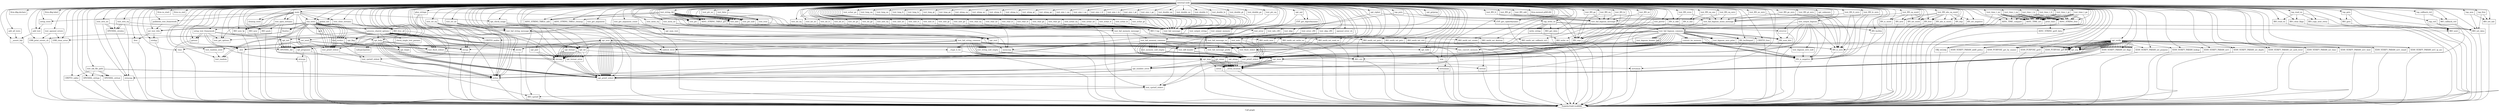 digraph "Call graph" {
	label="Call graph";

	Node0x55d412e4f650 [shape=record,label="{external node}"];
	Node0x55d412e4f650 -> Node0x55d412e4f6f0;
	Node0x55d412e4f650 -> Node0x55d412e4f830;
	Node0x55d412e4f650 -> Node0x55d412e4fb80;
	Node0x55d412e4f650 -> Node0x55d412e4f720;
	Node0x55d412e4f650 -> Node0x55d412e4f9c0;
	Node0x55d412e4f650 -> Node0x55d412e4fb10;
	Node0x55d412e4f650 -> Node0x55d412df0fb0;
	Node0x55d412e4f650 -> Node0x55d412e4f790;
	Node0x55d412e4f650 -> Node0x55d412df1020;
	Node0x55d412e4f650 -> Node0x55d412df10f0;
	Node0x55d412e4f650 -> Node0x55d412df1150;
	Node0x55d412e4f650 -> Node0x55d412dc9980;
	Node0x55d412e4f650 -> Node0x55d412dc99f0;
	Node0x55d412e4f650 -> Node0x55d412dc9a20;
	Node0x55d412e4f650 -> Node0x55d412dc9c80;
	Node0x55d412e4f650 -> Node0x55d412dc9e70;
	Node0x55d412e4f650 -> Node0x55d412dc9ee0;
	Node0x55d412e4f650 -> Node0x55d412dca390;
	Node0x55d412e4f650 -> Node0x55d412dca430;
	Node0x55d412e4f650 -> Node0x55d412dca4d0;
	Node0x55d412e4f650 -> Node0x55d413061cf0;
	Node0x55d412e4f650 -> Node0x55d413061d90;
	Node0x55d412e4f650 -> Node0x55d413061e30;
	Node0x55d412e4f650 -> Node0x55d413061ea0;
	Node0x55d412e4f650 -> Node0x55d413061f10;
	Node0x55d412e4f650 -> Node0x55d413062020;
	Node0x55d412e4f650 -> Node0x55d413062090;
	Node0x55d412e4f650 -> Node0x55d413062130;
	Node0x55d412e4f650 -> Node0x55d4130620c0;
	Node0x55d412e4f650 -> Node0x55d413062270;
	Node0x55d412e4f650 -> Node0x55d4130622a0;
	Node0x55d412e4f650 -> Node0x55d413062350;
	Node0x55d412e4f650 -> Node0x55d4130624d0;
	Node0x55d412e4f650 -> Node0x55d4130625d0;
	Node0x55d412e4f650 -> Node0x55d41305f800;
	Node0x55d412e4f650 -> Node0x55d41305f910;
	Node0x55d412e4f650 -> Node0x55d41305fa20;
	Node0x55d412e4f650 -> Node0x55d41305f720;
	Node0x55d412e4f650 -> Node0x55d41305fa50;
	Node0x55d412e4f650 -> Node0x55d412dc9cb0;
	Node0x55d412e4f650 -> Node0x55d413061f40;
	Node0x55d412e4f650 -> Node0x55d412dca570;
	Node0x55d412e4f650 -> Node0x55d412dc9dd0;
	Node0x55d412e4f650 -> Node0x55d413062670;
	Node0x55d412e4f650 -> Node0x55d412dc9b40;
	Node0x55d412e4f650 -> Node0x55d41305fc30;
	Node0x55d412e4f650 -> Node0x55d41305fc60;
	Node0x55d412e4f650 -> Node0x55d412e4f8a0;
	Node0x55d412e4f650 -> Node0x55d41305fe70;
	Node0x55d412e4f650 -> Node0x55d41305fea0;
	Node0x55d412e4f650 -> Node0x55d41305ff10;
	Node0x55d412e4f650 -> Node0x55d41305ffc0;
	Node0x55d412e4f650 -> Node0x55d413060060;
	Node0x55d412e4f650 -> Node0x55d4130601e0;
	Node0x55d412e4f650 -> Node0x55d413060210;
	Node0x55d412e4f650 -> Node0x55d413060380;
	Node0x55d412e4f650 -> Node0x55d4130603b0;
	Node0x55d412e4f650 -> Node0x55d413060420;
	Node0x55d412e4f650 -> Node0x55d4130605f0;
	Node0x55d412e4f650 -> Node0x55d413060690;
	Node0x55d412e4f650 -> Node0x55d413060730;
	Node0x55d412e4f650 -> Node0x55d4130607d0;
	Node0x55d412e4f650 -> Node0x55d413060870;
	Node0x55d412e4f650 -> Node0x55d413060910;
	Node0x55d412e4f650 -> Node0x55d4130609b0;
	Node0x55d412e4f650 -> Node0x55d413060a50;
	Node0x55d412e4f650 -> Node0x55d413060af0;
	Node0x55d412e4f650 -> Node0x55d413060b90;
	Node0x55d412e4f650 -> Node0x55d413060c30;
	Node0x55d412e4f650 -> Node0x55d413060cd0;
	Node0x55d412e4f650 -> Node0x55d413060d70;
	Node0x55d412e4f650 -> Node0x55d413060e10;
	Node0x55d412e4f650 -> Node0x55d413060eb0;
	Node0x55d412e4f650 -> Node0x55d413060f50;
	Node0x55d412e4f650 -> Node0x55d413060ff0;
	Node0x55d412e4f650 -> Node0x55d413061090;
	Node0x55d412e4f650 -> Node0x55d41305ed50;
	Node0x55d412e4f650 -> Node0x55d41305edf0;
	Node0x55d412e4f650 -> Node0x55d41305ee90;
	Node0x55d412e4f650 -> Node0x55d41305ef30;
	Node0x55d412e4f650 -> Node0x55d41305efd0;
	Node0x55d412e4f650 -> Node0x55d41305f070;
	Node0x55d412e4f650 -> Node0x55d41305f110;
	Node0x55d412e4f650 -> Node0x55d41305f1b0;
	Node0x55d412e4f650 -> Node0x55d41305f250;
	Node0x55d412e4f650 -> Node0x55d41305f2f0;
	Node0x55d412e4f650 -> Node0x55d41305f390;
	Node0x55d412e4f650 -> Node0x55d41305f430;
	Node0x55d412e4f650 -> Node0x55d41305f4d0;
	Node0x55d412e4f650 -> Node0x55d412e2f1e0;
	Node0x55d412e4f650 -> Node0x55d412e2f280;
	Node0x55d412e4f650 -> Node0x55d412e2f320;
	Node0x55d412e4f650 -> Node0x55d412e2f3c0;
	Node0x55d412e4f650 -> Node0x55d412e2f460;
	Node0x55d412e4f650 -> Node0x55d412e2f500;
	Node0x55d412e4f650 -> Node0x55d412e2f5a0;
	Node0x55d412e4f650 -> Node0x55d412e2f640;
	Node0x55d412e4f650 -> Node0x55d412e2f6e0;
	Node0x55d412e4f650 -> Node0x55d412e2f780;
	Node0x55d412e4f650 -> Node0x55d412e2f820;
	Node0x55d412e4f650 -> Node0x55d412e2f8c0;
	Node0x55d412e4f650 -> Node0x55d412e2f960;
	Node0x55d412e4f650 -> Node0x55d412e2fa00;
	Node0x55d412e4f650 -> Node0x55d412e2faa0;
	Node0x55d412e4f650 -> Node0x55d412e2fb40;
	Node0x55d412e4f650 -> Node0x55d412e2fbe0;
	Node0x55d412e4f650 -> Node0x55d412e2fc80;
	Node0x55d412e4f650 -> Node0x55d412e4f910;
	Node0x55d412e4f650 -> Node0x55d412e4faa0;
	Node0x55d412e4f650 -> Node0x55d412e4fa30;
	Node0x55d412e4f650 -> Node0x55d412e2fdb0;
	Node0x55d412e4f650 -> Node0x55d412e2fe50;
	Node0x55d412e4f650 -> Node0x55d412e30010;
	Node0x55d412e4f650 -> Node0x55d412e30040;
	Node0x55d412e4f650 -> Node0x55d412e30180;
	Node0x55d412e4f650 -> Node0x55d412e30220;
	Node0x55d412e4f650 -> Node0x55d412e30350;
	Node0x55d412e4f650 -> Node0x55d412e30380;
	Node0x55d412e4f650 -> Node0x55d412e304c0;
	Node0x55d412e4f650 -> Node0x55d412e305d0;
	Node0x55d412e4f650 -> Node0x55d412e30600;
	Node0x55d412e4f650 -> Node0x55d412e30700;
	Node0x55d412e4f650 -> Node0x55d412e30860;
	Node0x55d412e4f650 -> Node0x55d412e308d0;
	Node0x55d412e4f650 -> Node0x55d412e30a30;
	Node0x55d412e4f650 -> Node0x55d412e30a60;
	Node0x55d412e4f650 -> Node0x55d412e30b20;
	Node0x55d412e4f650 -> Node0x55d412e30be0;
	Node0x55d412e4f650 -> Node0x55d412e30ce0;
	Node0x55d412e4f650 -> Node0x55d412e2e1a0;
	Node0x55d412e4f650 -> Node0x55d412e2e1d0;
	Node0x55d412e4f650 -> Node0x55d412e2e240;
	Node0x55d412e4f650 -> Node0x55d412e2e390;
	Node0x55d412e4f650 -> Node0x55d412e2e400;
	Node0x55d412e4f650 -> Node0x55d412e2e550;
	Node0x55d412e4f650 -> Node0x55d412e2e5c0;
	Node0x55d412e4f650 -> Node0x55d412e2e750;
	Node0x55d412e4f650 -> Node0x55d412e2e7f0;
	Node0x55d412e4f650 -> Node0x55d412e2e860;
	Node0x55d412e4f650 -> Node0x55d412e2e950;
	Node0x55d412e4f650 -> Node0x55d412e2e980;
	Node0x55d412e4f650 -> Node0x55d412e2ea80;
	Node0x55d412e4f650 -> Node0x55d412e2eb20;
	Node0x55d412e4f650 -> Node0x55d412e2eab0;
	Node0x55d412e4f650 -> Node0x55d412e2ecb0;
	Node0x55d412e4f650 -> Node0x55d412e2eef0;
	Node0x55d412e4f650 -> Node0x55d412e2ef60;
	Node0x55d412e4f650 -> Node0x55d412e2ef90;
	Node0x55d412e4f650 -> Node0x55d412e2f040;
	Node0x55d412e4f650 -> Node0x55d412e31000;
	Node0x55d412e4f650 -> Node0x55d412e31070;
	Node0x55d412e4f650 -> Node0x55d412e310a0;
	Node0x55d412e4f650 -> Node0x55d412e312d0;
	Node0x55d412e4f650 -> Node0x55d412e313a0;
	Node0x55d412e4f650 -> Node0x55d412e314a0;
	Node0x55d412e4f650 -> Node0x55d412e314d0;
	Node0x55d412e4f650 -> Node0x55d412e31650;
	Node0x55d412e4f650 -> Node0x55d412e317d0;
	Node0x55d412e4f650 -> Node0x55d412e31950;
	Node0x55d412e4f650 -> Node0x55d412e31ad0;
	Node0x55d412e4f650 -> Node0x55d412e31cc0;
	Node0x55d412e4f650 -> Node0x55d412e31d30;
	Node0x55d412e4f650 -> Node0x55d412dc9bb0;
	Node0x55d412e4f650 -> Node0x55d412dca770;
	Node0x55d412e4f650 -> Node0x55d412e31d60;
	Node0x55d412e4f650 -> Node0x55d412e31f30;
	Node0x55d412e4f650 -> Node0x55d412e31fa0;
	Node0x55d412e4f650 -> Node0x55d412e320e0;
	Node0x55d412e4f650 -> Node0x55d412e32140;
	Node0x55d412e4f650 -> Node0x55d412e2f0f0;
	Node0x55d412e4f650 -> Node0x55d412de6c70;
	Node0x55d412e4f650 -> Node0x55d413061b30;
	Node0x55d412e4f650 -> Node0x55d412de6ca0;
	Node0x55d412e4f650 -> Node0x55d412de6d60;
	Node0x55d412e4f650 -> Node0x55d412de6f50;
	Node0x55d412e4f650 -> Node0x55d412de7000;
	Node0x55d412e4f650 -> Node0x55d412de7030;
	Node0x55d412e4f650 -> Node0x55d412de72b0;
	Node0x55d412e4f650 -> Node0x55d412de72e0;
	Node0x55d412e4f650 -> Node0x55d412de74d0;
	Node0x55d412e4f650 -> Node0x55d412de7500;
	Node0x55d412e4f650 -> Node0x55d412de76f0;
	Node0x55d412e4f650 -> Node0x55d413061ac0;
	Node0x55d412e4f650 -> Node0x55d412de7720;
	Node0x55d412e4f650 -> Node0x55d412de78e0;
	Node0x55d412e4f650 -> Node0x55d412de7950;
	Node0x55d412e4f650 -> Node0x55d412de79c0;
	Node0x55d412e4f650 -> Node0x55d412de7a30;
	Node0x55d412e4f650 -> Node0x55d412de7aa0;
	Node0x55d412e4f650 -> Node0x55d412de7f20;
	Node0x55d412e4f650 -> Node0x55d412de7f90;
	Node0x55d412e4f650 -> Node0x55d412de8000;
	Node0x55d412e4f650 -> Node0x55d412de8070;
	Node0x55d412e4f650 -> Node0x55d412de80e0;
	Node0x55d412e4f650 -> Node0x55d412de8960;
	Node0x55d412e4f650 -> Node0x55d412de89d0;
	Node0x55d412e4f650 -> Node0x55d412de8a40;
	Node0x55d412e4f650 -> Node0x55d412de8ab0;
	Node0x55d412e4f650 -> Node0x55d412dca810;
	Node0x55d412e4f650 -> Node0x55d412de8e20;
	Node0x55d412e4f650 -> Node0x55d412de8db0;
	Node0x55d412e4f650 -> Node0x55d412de8f00;
	Node0x55d412e4f650 -> Node0x55d412dca8c0;
	Node0x55d412e4f650 -> Node0x55d412de8fd0;
	Node0x55d412e4f650 -> Node0x55d41305f980;
	Node0x55d412e4f650 -> Node0x55d41305f870;
	Node0x55d412e4f650 -> Node0x55d412dca7a0;
	Node0x55d412e4f650 -> Node0x55d413062640;
	Node0x55d412e4f650 -> Node0x55d412de9030;
	Node0x55d412e4f650 -> Node0x55d412de91c0;
	Node0x55d412e4f650 -> Node0x55d412de9230;
	Node0x55d412e4f650 -> Node0x55d41305f790;
	Node0x55d412e4f650 -> Node0x55d412de9330;
	Node0x55d412e4f650 -> Node0x55d413061bd0;
	Node0x55d412e4f650 -> Node0x55d412de93d0;
	Node0x55d412e4f650 -> Node0x55d41305fb00;
	Node0x55d412e4f650 -> Node0x55d412dc9d60;
	Node0x55d412e4f650 -> Node0x55d412de94d0;
	Node0x55d412e4f650 -> Node0x55d413061c40;
	Node0x55d412e4f650 -> Node0x55d412de95d0;
	Node0x55d412e4f650 -> Node0x55d412e2fe80;
	Node0x55d412e4f650 -> Node0x55d412de9970;
	Node0x55d412e4f650 -> Node0x55d412de9e70;
	Node0x55d412e4f650 -> Node0x55d412e307a0;
	Node0x55d412e4f650 -> Node0x55d412dea000;
	Node0x55d412e4f650 -> Node0x55d412dea170;
	Node0x55d412e4f650 -> Node0x55d412dea660;
	Node0x55d412e4f650 -> Node0x55d412e30970;
	Node0x55d412e4f650 -> Node0x55d412dea8b0;
	Node0x55d412e4f650 -> Node0x55d412dea920;
	Node0x55d412e4f650 -> Node0x55d412e30560;
	Node0x55d412e4f650 -> Node0x55d412deab90;
	Node0x55d412e4f650 -> Node0x55d41305f560;
	Node0x55d412e4f650 -> Node0x55d412de9110;
	Node0x55d412e4f650 -> Node0x55d412dead30;
	Node0x55d412e4f650 -> Node0x55d412deb1a0;
	Node0x55d412e4f650 -> Node0x55d412deadd0;
	Node0x55d412e4f650 -> Node0x55d412deb400;
	Node0x55d412e4f650 -> Node0x55d412dead60;
	Node0x55d412e4f650 -> Node0x55d412deb5f0;
	Node0x55d412e4f650 -> Node0x55d412deaed0;
	Node0x55d412e4f650 -> Node0x55d412deb690;
	Node0x55d412e4f650 -> Node0x55d412deaf40;
	Node0x55d412e4f650 -> Node0x55d412deb7f0;
	Node0x55d412e4f650 -> Node0x55d412deafb0;
	Node0x55d412e4f650 -> Node0x55d412deb970;
	Node0x55d412e4f650 -> Node0x55d412deb020;
	Node0x55d412e4f650 -> Node0x55d412deba80;
	Node0x55d412e4f650 -> Node0x55d412deb090;
	Node0x55d412e4f650 -> Node0x55d412debb70;
	Node0x55d412e4f650 -> Node0x55d412deb100;
	Node0x55d412e4f650 -> Node0x55d412deb210;
	Node0x55d412e4f650 -> Node0x55d412e758f0;
	Node0x55d412e4f650 -> Node0x55d412deb240;
	Node0x55d412e4f650 -> Node0x55d412deba10;
	Node0x55d412e4f650 -> Node0x55d412deb730;
	Node0x55d412e4f650 -> Node0x55d412deb4a0;
	Node0x55d412e4f650 -> Node0x55d412deb430;
	Node0x55d412e4f650 -> Node0x55d412deb550;
	Node0x55d412e4f650 -> Node0x55d412deb2b0;
	Node0x55d412e4f650 -> Node0x55d412de4c90;
	Node0x55d412e4f830 [shape=record,label="{test_string_tbl}"];
	Node0x55d412e4f830 -> Node0x55d412e4f720;
	Node0x55d412e4f830 -> Node0x55d412e4f910;
	Node0x55d412e4f830 -> Node0x55d412e4f8a0;
	Node0x55d412e4f830 -> Node0x55d412e4f9c0;
	Node0x55d412e4f830 -> Node0x55d412e4fa30;
	Node0x55d412e4f830 -> Node0x55d412e4f8a0;
	Node0x55d412e4f830 -> Node0x55d412e4f9c0;
	Node0x55d412e4f830 -> Node0x55d412e4fa30;
	Node0x55d412e4f830 -> Node0x55d412e4f8a0;
	Node0x55d412e4f830 -> Node0x55d412e4f720;
	Node0x55d412e4f830 -> Node0x55d412e4faa0;
	Node0x55d412e4f830 -> Node0x55d412e4f8a0;
	Node0x55d412e4f830 -> Node0x55d412e4f720;
	Node0x55d412e4f830 -> Node0x55d412e4faa0;
	Node0x55d412e4f830 -> Node0x55d412e4f8a0;
	Node0x55d412e4f830 -> Node0x55d412e4fb10;
	Node0x55d412e4f830 -> Node0x55d412e4f720;
	Node0x55d412e4f830 -> Node0x55d412e4f910;
	Node0x55d412e4f830 -> Node0x55d412e4f8a0;
	Node0x55d412e4f830 -> Node0x55d412e4f720;
	Node0x55d412e4f830 -> Node0x55d412e4f910;
	Node0x55d412e4f830 -> Node0x55d412e4f8a0;
	Node0x55d412e4f6f0 [shape=record,label="{setup_tests}"];
	Node0x55d412e4f6f0 -> Node0x55d412e4f790;
	Node0x55d412e4fb80 [shape=record,label="{llvm.dbg.declare}"];
	Node0x55d412e4f720 [shape=record,label="{ASN1_STRING_TABLE_get}"];
	Node0x55d412e4f720 -> Node0x55d412e4f680;
	Node0x55d412dc99f0 [shape=record,label="{getenv}"];
	Node0x55d412dc99f0 -> Node0x55d412e4f680;
	Node0x55d412dc9a20 [shape=record,label="{atoi}"];
	Node0x55d412dc9a20 -> Node0x55d412e4f680;
	Node0x55d412dc9ad0 [shape=record,label="{set_seed}"];
	Node0x55d412dc9ad0 -> Node0x55d412dc9c80;
	Node0x55d412dc9ad0 -> Node0x55d412df1150;
	Node0x55d412dc9ad0 -> Node0x55d412dc9cb0;
	Node0x55d412dc9ad0 -> Node0x55d412dc9d60;
	Node0x55d412dc9ad0 -> Node0x55d412dc9dd0;
	Node0x55d412dc9c80 [shape=record,label="{time}"];
	Node0x55d412dc9c80 -> Node0x55d412e4f680;
	Node0x55d412dc9e70 [shape=record,label="{pulldown_test_framework}"];
	Node0x55d412dc9e70 -> Node0x55d412dc9ee0;
	Node0x55d412dc9ee0 [shape=record,label="{set_test_title}"];
	Node0x55d412dc9ee0 -> Node0x55d412dca390;
	Node0x55d412dc9ee0 -> Node0x55d412dca430;
	Node0x55d4130622a0 [shape=record,label="{CRYPTO_zalloc}"];
	Node0x55d4130622a0 -> Node0x55d412e4f680;
	Node0x55d412dca390 [shape=record,label="{free}"];
	Node0x55d412dca390 -> Node0x55d412e4f680;
	Node0x55d412dca430 [shape=record,label="{strdup}"];
	Node0x55d412dca430 -> Node0x55d412e4f680;
	Node0x55d412e2e950 [shape=record,label="{test_BN_even}"];
	Node0x55d412e2e950 -> Node0x55d412e2e860;
	Node0x55d412e2e950 -> Node0x55d412e30970;
	Node0x55d412e2e980 [shape=record,label="{test_BN_eq_word}"];
	Node0x55d412e2e980 -> Node0x55d412e2ea80;
	Node0x55d412e2e980 -> Node0x55d412e2eb20;
	Node0x55d412e2e980 -> Node0x55d412e2eab0;
	Node0x55d412e2e980 -> Node0x55d412e307a0;
	Node0x55d412e2e980 -> Node0x55d412e2ecb0;
	Node0x55d412e2ea80 [shape=record,label="{BN_is_word}"];
	Node0x55d412e2ea80 -> Node0x55d412e4f680;
	Node0x55d412e2eb20 [shape=record,label="{BN_new}"];
	Node0x55d412e2eb20 -> Node0x55d412e4f680;
	Node0x55d412e2eab0 [shape=record,label="{BN_set_word}"];
	Node0x55d412e2eab0 -> Node0x55d412e4f680;
	Node0x55d412e2ecb0 [shape=record,label="{BN_free}"];
	Node0x55d412e2ecb0 -> Node0x55d412e4f680;
	Node0x55d412e2eef0 [shape=record,label="{test_BN_abs_eq_word}"];
	Node0x55d412e2eef0 -> Node0x55d412e2ef60;
	Node0x55d412e2eef0 -> Node0x55d412e2eb20;
	Node0x55d412e2eef0 -> Node0x55d412e2ef90;
	Node0x55d412e2eef0 -> Node0x55d412e2f040;
	Node0x55d412e2eef0 -> Node0x55d412e2eab0;
	Node0x55d412e2eef0 -> Node0x55d412e307a0;
	Node0x55d412e2eef0 -> Node0x55d412e2ecb0;
	Node0x55d412e2eef0 -> Node0x55d412e2ecb0;
	Node0x55d412e2ef60 [shape=record,label="{BN_abs_is_word}"];
	Node0x55d412e2ef60 -> Node0x55d412e4f680;
	Node0x55d412e2ef90 [shape=record,label="{BN_dup}"];
	Node0x55d412e2ef90 -> Node0x55d412e4f680;
	Node0x55d412e2f040 [shape=record,label="{BN_set_negative}"];
	Node0x55d412e2f040 -> Node0x55d412e4f680;
	Node0x55d412e31000 [shape=record,label="{test_time_t_eq}"];
	Node0x55d412e31000 -> Node0x55d412e31070;
	Node0x55d412e31000 -> Node0x55d412e31070;
	Node0x55d412e31000 -> Node0x55d412e310a0;
	Node0x55d412e31000 -> Node0x55d412e31150;
	Node0x55d412e31000 -> Node0x55d412e31150;
	Node0x55d412e31000 -> Node0x55d413060520;
	Node0x55d412e31000 -> Node0x55d412e312d0;
	Node0x55d412e31000 -> Node0x55d412e312d0;
	Node0x55d412e31070 [shape=record,label="{ASN1_TIME_set}"];
	Node0x55d412e31070 -> Node0x55d412e4f680;
	Node0x55d412e310a0 [shape=record,label="{ASN1_TIME_compare}"];
	Node0x55d412e310a0 -> Node0x55d412e4f680;
	Node0x55d412e31150 [shape=record,label="{print_time}"];
	Node0x55d412e31150 -> Node0x55d412e313a0;
	Node0x55d412e312d0 [shape=record,label="{ASN1_STRING_free}"];
	Node0x55d412e312d0 -> Node0x55d412e4f680;
	Node0x55d412e313a0 [shape=record,label="{ASN1_STRING_get0_data}"];
	Node0x55d412e313a0 -> Node0x55d412e4f680;
	Node0x55d412e314a0 [shape=record,label="{test_time_t_ne}"];
	Node0x55d412e314a0 -> Node0x55d412e31070;
	Node0x55d412e314a0 -> Node0x55d412e31070;
	Node0x55d412e314a0 -> Node0x55d412e310a0;
	Node0x55d412e314a0 -> Node0x55d412e31150;
	Node0x55d412e314a0 -> Node0x55d412e31150;
	Node0x55d412e314a0 -> Node0x55d413060520;
	Node0x55d412e314a0 -> Node0x55d412e312d0;
	Node0x55d412e314a0 -> Node0x55d412e312d0;
	Node0x55d412e314d0 [shape=record,label="{test_time_t_gt}"];
	Node0x55d412e314d0 -> Node0x55d412e31070;
	Node0x55d412e314d0 -> Node0x55d412e31070;
	Node0x55d412e314d0 -> Node0x55d412e310a0;
	Node0x55d412e314d0 -> Node0x55d412e31150;
	Node0x55d412e314d0 -> Node0x55d412e31150;
	Node0x55d412e314d0 -> Node0x55d413060520;
	Node0x55d412e314d0 -> Node0x55d412e312d0;
	Node0x55d412e314d0 -> Node0x55d412e312d0;
	Node0x55d412e31650 [shape=record,label="{test_time_t_ge}"];
	Node0x55d412e31650 -> Node0x55d412e31070;
	Node0x55d412e31650 -> Node0x55d412e31070;
	Node0x55d412e31650 -> Node0x55d412e310a0;
	Node0x55d412e31650 -> Node0x55d412e31150;
	Node0x55d412e31650 -> Node0x55d412e31150;
	Node0x55d412e31650 -> Node0x55d413060520;
	Node0x55d412e31650 -> Node0x55d412e312d0;
	Node0x55d412e31650 -> Node0x55d412e312d0;
	Node0x55d412e317d0 [shape=record,label="{test_time_t_lt}"];
	Node0x55d412e317d0 -> Node0x55d412e31070;
	Node0x55d412e317d0 -> Node0x55d412e31070;
	Node0x55d412e317d0 -> Node0x55d412e310a0;
	Node0x55d412e317d0 -> Node0x55d412e31150;
	Node0x55d412e317d0 -> Node0x55d412e31150;
	Node0x55d412e317d0 -> Node0x55d413060520;
	Node0x55d412e317d0 -> Node0x55d412e312d0;
	Node0x55d412e317d0 -> Node0x55d412e312d0;
	Node0x55d412e31950 [shape=record,label="{test_time_t_le}"];
	Node0x55d412e31950 -> Node0x55d412e31070;
	Node0x55d412e31950 -> Node0x55d412e31070;
	Node0x55d412e31950 -> Node0x55d412e310a0;
	Node0x55d412e31950 -> Node0x55d412e31150;
	Node0x55d412e31950 -> Node0x55d412e31150;
	Node0x55d412e31950 -> Node0x55d413060520;
	Node0x55d412e31950 -> Node0x55d412e312d0;
	Node0x55d412e31950 -> Node0x55d412e312d0;
	Node0x55d412e31ad0 [shape=record,label="{opt_progname}"];
	Node0x55d412e31ad0 -> Node0x55d413062090;
	Node0x55d412e31ad0 -> Node0x55d412e31cc0;
	Node0x55d412e31cc0 [shape=record,label="{strncpy}"];
	Node0x55d412e31cc0 -> Node0x55d412e4f680;
	Node0x55d412e31d30 [shape=record,label="{opt_getprog}"];
	Node0x55d412dc9bb0 [shape=record,label="{opt_init}"];
	Node0x55d412dc9bb0 -> Node0x55d412dca770;
	Node0x55d412dc9bb0 -> Node0x55d412e31ad0;
	Node0x55d412dc9bb0 -> Node0x55d41305fa20;
	Node0x55d412dc9bb0 -> Node0x55d41305fa20;
	Node0x55d412dc9bb0 -> Node0x55d41305fa20;
	Node0x55d412dc9bb0 -> Node0x55d413061f10;
	Node0x55d412dc9bb0 -> Node0x55d41305fa20;
	Node0x55d412dc9bb0 -> Node0x55d41305fa20;
	Node0x55d412dc9bb0 -> Node0x55d41305fa20;
	Node0x55d412dca770 [shape=record,label="{opt_begin}"];
	Node0x55d412deba10 [shape=record,label="{BIO_set_init}"];
	Node0x55d412deba10 -> Node0x55d412e4f680;
	Node0x55d412deb730 [shape=record,label="{BIO_gets}"];
	Node0x55d412deb730 -> Node0x55d412e4f680;
	Node0x55d412deb4a0 [shape=record,label="{BIO_read_ex}"];
	Node0x55d412deb4a0 -> Node0x55d412e4f680;
	Node0x55d412deb430 [shape=record,label="{BIO_clear_flags}"];
	Node0x55d412deb430 -> Node0x55d412e4f680;
	Node0x55d412deb550 [shape=record,label="{BIO_copy_next_retry}"];
	Node0x55d412deb550 -> Node0x55d412e4f680;
	Node0x55d412deb2b0 [shape=record,label="{BIO_get_data}"];
	Node0x55d412deb2b0 -> Node0x55d412e4f680;
	Node0x55d412deb360 [shape=record,label="{write_string}"];
	Node0x55d412deb360 -> Node0x55d412de4c90;
	Node0x55d412de4c90 [shape=record,label="{BIO_write_ex}"];
	Node0x55d412de4c90 -> Node0x55d412e4f680;
	Node0x55d412e4f9c0 [shape=record,label="{ASN1_STRING_TABLE_add}"];
	Node0x55d412e4f9c0 -> Node0x55d412e4f680;
	Node0x55d412e4fb10 [shape=record,label="{ASN1_STRING_TABLE_cleanup}"];
	Node0x55d412e4fb10 -> Node0x55d412e4f680;
	Node0x55d412df0fb0 [shape=record,label="{llvm.dbg.label}"];
	Node0x55d412e4f790 [shape=record,label="{add_test}"];
	Node0x55d412e4f790 -> Node0x55d412df1020;
	Node0x55d412df1020 [shape=record,label="{__assert_fail}"];
	Node0x55d412df1020 -> Node0x55d412e4f680;
	Node0x55d412df10f0 [shape=record,label="{add_all_tests}"];
	Node0x55d412df10f0 -> Node0x55d412df1020;
	Node0x55d412df1150 [shape=record,label="{subtest_level}"];
	Node0x55d412dc9980 [shape=record,label="{setup_test_framework}"];
	Node0x55d412dc9980 -> Node0x55d412dc99f0;
	Node0x55d412dc9980 -> Node0x55d412dc99f0;
	Node0x55d412dc9980 -> Node0x55d412dc9a20;
	Node0x55d412dc9980 -> Node0x55d412dc9a20;
	Node0x55d412dc9980 -> Node0x55d412dc9ad0;
	Node0x55d412dc9980 -> Node0x55d412dc9b40;
	Node0x55d412dc9980 -> Node0x55d412dc9bb0;
	Node0x55d412e30860 [shape=record,label="{test_BN_eq_zero}"];
	Node0x55d412e30860 -> Node0x55d412e308d0;
	Node0x55d412e30860 -> Node0x55d412e30970;
	Node0x55d412e308d0 [shape=record,label="{BN_is_zero}"];
	Node0x55d412e308d0 -> Node0x55d412e4f680;
	Node0x55d412e30a30 [shape=record,label="{test_BN_ne}"];
	Node0x55d412e30a30 -> Node0x55d412e30700;
	Node0x55d412e30a30 -> Node0x55d412e307a0;
	Node0x55d412e30a60 [shape=record,label="{test_BN_ne_zero}"];
	Node0x55d412e30a60 -> Node0x55d412e308d0;
	Node0x55d412e30a60 -> Node0x55d412e30970;
	Node0x55d412e30b20 [shape=record,label="{test_BN_gt}"];
	Node0x55d412e30b20 -> Node0x55d412e30700;
	Node0x55d412e30b20 -> Node0x55d412e307a0;
	Node0x55d412e30be0 [shape=record,label="{test_BN_gt_zero}"];
	Node0x55d412e30be0 -> Node0x55d412e30ce0;
	Node0x55d412e30be0 -> Node0x55d412e308d0;
	Node0x55d412e30be0 -> Node0x55d412e30970;
	Node0x55d412e30ce0 [shape=record,label="{BN_is_negative}"];
	Node0x55d412e30ce0 -> Node0x55d412e4f680;
	Node0x55d412e2e1a0 [shape=record,label="{test_BN_ge}"];
	Node0x55d412e2e1a0 -> Node0x55d412e30700;
	Node0x55d412e2e1a0 -> Node0x55d412e307a0;
	Node0x55d412e2e1d0 [shape=record,label="{test_BN_ge_zero}"];
	Node0x55d412e2e1d0 -> Node0x55d412e30ce0;
	Node0x55d412e2e1d0 -> Node0x55d412e308d0;
	Node0x55d412e2e1d0 -> Node0x55d412e30970;
	Node0x55d412e2e240 [shape=record,label="{test_BN_lt}"];
	Node0x55d412e2e240 -> Node0x55d412e30700;
	Node0x55d412e2e240 -> Node0x55d412e307a0;
	Node0x55d412e2e390 [shape=record,label="{test_BN_lt_zero}"];
	Node0x55d412e2e390 -> Node0x55d412e30ce0;
	Node0x55d412e2e390 -> Node0x55d412e308d0;
	Node0x55d412e2e390 -> Node0x55d412e30970;
	Node0x55d412e2e400 [shape=record,label="{test_BN_le}"];
	Node0x55d412e2e400 -> Node0x55d412e30700;
	Node0x55d412e2e400 -> Node0x55d412e307a0;
	Node0x55d412e2e550 [shape=record,label="{test_BN_le_zero}"];
	Node0x55d412e2e550 -> Node0x55d412e30ce0;
	Node0x55d412e2e550 -> Node0x55d412e308d0;
	Node0x55d412e2e550 -> Node0x55d412e30970;
	Node0x55d412e2e5c0 [shape=record,label="{test_BN_eq_one}"];
	Node0x55d412e2e5c0 -> Node0x55d412e2e750;
	Node0x55d412e2e5c0 -> Node0x55d412e30970;
	Node0x55d412e2e750 [shape=record,label="{BN_is_one}"];
	Node0x55d412e2e750 -> Node0x55d412e4f680;
	Node0x55d412e2e7f0 [shape=record,label="{test_BN_odd}"];
	Node0x55d412e2e7f0 -> Node0x55d412e2e860;
	Node0x55d412e2e7f0 -> Node0x55d412e30970;
	Node0x55d412e2e860 [shape=record,label="{BN_is_odd}"];
	Node0x55d412e2e860 -> Node0x55d412e4f680;
	Node0x55d412deb400 [shape=record,label="{tap_read_ex}"];
	Node0x55d412deb400 -> Node0x55d412deb210;
	Node0x55d412deb400 -> Node0x55d412deb4a0;
	Node0x55d412deb400 -> Node0x55d412deb430;
	Node0x55d412deb400 -> Node0x55d412deb550;
	Node0x55d412dead60 [shape=record,label="{BIO_meth_set_read_ex}"];
	Node0x55d412dead60 -> Node0x55d412e4f680;
	Node0x55d412deb5f0 [shape=record,label="{tap_puts}"];
	Node0x55d412deb5f0 -> Node0x55d413062090;
	Node0x55d412deb5f0 -> Node0x55d412deb1a0;
	Node0x55d412deaed0 [shape=record,label="{BIO_meth_set_puts}"];
	Node0x55d412deaed0 -> Node0x55d412e4f680;
	Node0x55d412deb690 [shape=record,label="{tap_gets}"];
	Node0x55d412deb690 -> Node0x55d412deb210;
	Node0x55d412deb690 -> Node0x55d412deb730;
	Node0x55d412deaf40 [shape=record,label="{BIO_meth_set_gets}"];
	Node0x55d412deaf40 -> Node0x55d412e4f680;
	Node0x55d412deb7f0 [shape=record,label="{tap_ctrl}"];
	Node0x55d412deb7f0 -> Node0x55d412deb210;
	Node0x55d412deb7f0 -> Node0x55d412deb240;
	Node0x55d412deb7f0 -> Node0x55d412de94d0;
	Node0x55d412deafb0 [shape=record,label="{BIO_meth_set_ctrl}"];
	Node0x55d412deafb0 -> Node0x55d412e4f680;
	Node0x55d412deb970 [shape=record,label="{tap_new}"];
	Node0x55d412deb970 -> Node0x55d412deb240;
	Node0x55d412deb970 -> Node0x55d412deba10;
	Node0x55d412deb020 [shape=record,label="{BIO_meth_set_create}"];
	Node0x55d412deb020 -> Node0x55d412e4f680;
	Node0x55d412deba80 [shape=record,label="{tap_free}"];
	Node0x55d412deba80 -> Node0x55d412deb240;
	Node0x55d412deba80 -> Node0x55d412deba10;
	Node0x55d412deb090 [shape=record,label="{BIO_meth_set_destroy}"];
	Node0x55d412deb090 -> Node0x55d412e4f680;
	Node0x55d412debb70 [shape=record,label="{tap_callback_ctrl}"];
	Node0x55d412debb70 -> Node0x55d412deb210;
	Node0x55d412debb70 -> Node0x55d412e758f0;
	Node0x55d412deb100 [shape=record,label="{BIO_meth_set_callback_ctrl}"];
	Node0x55d412deb100 -> Node0x55d412e4f680;
	Node0x55d412deb210 [shape=record,label="{BIO_next}"];
	Node0x55d412deb210 -> Node0x55d412e4f680;
	Node0x55d412e758f0 [shape=record,label="{BIO_callback_ctrl}"];
	Node0x55d412e758f0 -> Node0x55d412e4f680;
	Node0x55d412deb240 [shape=record,label="{BIO_set_data}"];
	Node0x55d412deb240 -> Node0x55d412e4f680;
	Node0x55d412dca4d0 [shape=record,label="{run_tests}"];
	Node0x55d412dca4d0 -> Node0x55d412dca540;
	Node0x55d412dca4d0 -> Node0x55d412dc9cb0;
	Node0x55d412dca4d0 -> Node0x55d412dc9cb0;
	Node0x55d412dca4d0 -> Node0x55d412dc9cb0;
	Node0x55d412dca4d0 -> Node0x55d412dc9d60;
	Node0x55d412dca4d0 -> Node0x55d412dca570;
	Node0x55d412dca4d0 -> Node0x55d412dc9cb0;
	Node0x55d412dca4d0 -> Node0x55d412dc9cb0;
	Node0x55d412dca4d0 -> Node0x55d412dc9d60;
	Node0x55d412dca4d0 -> Node0x55d412dc9ee0;
	Node0x55d412dca4d0 -> Node0x55d412e4f680;
	Node0x55d412dca4d0 -> Node0x55d412dca620;
	Node0x55d412dca4d0 -> Node0x55d412dca690;
	Node0x55d412dca4d0 -> Node0x55d412dc9cb0;
	Node0x55d412dca4d0 -> Node0x55d412dc9cb0;
	Node0x55d412dca4d0 -> Node0x55d412dc9d60;
	Node0x55d412dca4d0 -> Node0x55d412dca570;
	Node0x55d412dca4d0 -> Node0x55d412dca700;
	Node0x55d412dca4d0 -> Node0x55d412dc9ee0;
	Node0x55d412dca4d0 -> Node0x55d412e4f680;
	Node0x55d412dca4d0 -> Node0x55d412dca690;
	Node0x55d412dca4d0 -> Node0x55d412dca620;
	Node0x55d412dca4d0 -> Node0x55d412dca620;
	Node0x55d412dca4d0 -> Node0x55d412dca620;
	Node0x55d412dca540 [shape=record,label="{process_shared_options}"];
	Node0x55d412dca540 -> Node0x55d412dca770;
	Node0x55d412dca540 -> Node0x55d412dca810;
	Node0x55d412dca540 -> Node0x55d412dc9b40;
	Node0x55d412dca540 -> Node0x55d412dca7a0;
	Node0x55d412dca540 -> Node0x55d412dca8c0;
	Node0x55d412dca540 -> Node0x55d413061ac0;
	Node0x55d412dca540 -> Node0x55d412dca8c0;
	Node0x55d412dca540 -> Node0x55d413061ac0;
	Node0x55d412dca540 -> Node0x55d413061b30;
	Node0x55d412dca540 -> Node0x55d413061ac0;
	Node0x55d412dca540 -> Node0x55d413061b30;
	Node0x55d412dca540 -> Node0x55d413061ac0;
	Node0x55d412dca540 -> Node0x55d413061b30;
	Node0x55d412dca540 -> Node0x55d412dc9ad0;
	Node0x55d412dca540 -> Node0x55d413061ba0;
	Node0x55d412dca620 [shape=record,label="{test_verdict}"];
	Node0x55d412dca620 -> Node0x55d412dc9d60;
	Node0x55d412dca620 -> Node0x55d413061c40;
	Node0x55d412dca620 -> Node0x55d412dc9cb0;
	Node0x55d412dca620 -> Node0x55d413061bd0;
	Node0x55d412dca620 -> Node0x55d412dc9cb0;
	Node0x55d412dca620 -> Node0x55d412dc9cb0;
	Node0x55d412dca620 -> Node0x55d412dc9d60;
	Node0x55d412dca690 [shape=record,label="{finalize}"];
	Node0x55d412dca690 -> Node0x55d413061cf0;
	Node0x55d412dca690 -> Node0x55d413061d90;
	Node0x55d412dca700 [shape=record,label="{gcd}"];
	Node0x55d413061cf0 [shape=record,label="{ERR_clear_error}"];
	Node0x55d413061cf0 -> Node0x55d412e4f680;
	Node0x55d413061d90 [shape=record,label="{ERR_print_errors_cb}"];
	Node0x55d413061d90 -> Node0x55d412e4f680;
	Node0x55d413061e30 [shape=record,label="{llvm.va_start}"];
	Node0x55d413061ea0 [shape=record,label="{llvm.va_end}"];
	Node0x55d413061ba0 [shape=record,label="{check_single_test_params}"];
	Node0x55d413061ba0 -> Node0x55d413061f10;
	Node0x55d413061ba0 -> Node0x55d412dc9a20;
	Node0x55d413061ba0 -> Node0x55d413061f40;
	Node0x55d413061ba0 -> Node0x55d413061f40;
	Node0x55d413061ba0 -> Node0x55d413061f40;
	Node0x55d413061f10 [shape=record,label="{strcmp}"];
	Node0x55d413061f10 -> Node0x55d412e4f680;
	Node0x55d413062020 [shape=record,label="{glue_strings}"];
	Node0x55d413062020 -> Node0x55d413062090;
	Node0x55d413062020 -> Node0x55d413062130;
	Node0x55d413062020 -> Node0x55d412e4faa0;
	Node0x55d413062020 -> Node0x55d4130620c0;
	Node0x55d413062020 -> Node0x55d413062090;
	Node0x55d413062090 [shape=record,label="{strlen}"];
	Node0x55d413062090 -> Node0x55d412e4f680;
	Node0x55d413062130 [shape=record,label="{CRYPTO_malloc}"];
	Node0x55d413062130 -> Node0x55d412e4f680;
	Node0x55d4130620c0 [shape=record,label="{strcpy}"];
	Node0x55d4130620c0 -> Node0x55d412e4f680;
	Node0x55d413062270 [shape=record,label="{test_mk_file_path}"];
	Node0x55d413062270 -> Node0x55d413062090;
	Node0x55d413062270 -> Node0x55d413062090;
	Node0x55d413062270 -> Node0x55d413062090;
	Node0x55d413062270 -> Node0x55d4130622a0;
	Node0x55d413062270 -> Node0x55d413062350;
	Node0x55d413062270 -> Node0x55d4130624d0;
	Node0x55d413062270 -> Node0x55d4130624d0;
	Node0x55d413062350 [shape=record,label="{OPENSSL_strlcpy}"];
	Node0x55d413062350 -> Node0x55d412e4f680;
	Node0x55d4130624d0 [shape=record,label="{OPENSSL_strlcat}"];
	Node0x55d4130624d0 -> Node0x55d412e4f680;
	Node0x55d4130625d0 [shape=record,label="{main}"];
	Node0x55d4130625d0 -> Node0x55d413062640;
	Node0x55d4130625d0 -> Node0x55d41305f560;
	Node0x55d4130625d0 -> Node0x55d413061f40;
	Node0x55d4130625d0 -> Node0x55d412dc9980;
	Node0x55d4130625d0 -> Node0x55d412e4f6f0;
	Node0x55d4130625d0 -> Node0x55d412dca4d0;
	Node0x55d4130625d0 -> Node0x55d413062670;
	Node0x55d4130625d0 -> Node0x55d41305f720;
	Node0x55d4130625d0 -> Node0x55d412dc9b40;
	Node0x55d4130625d0 -> Node0x55d412dca7a0;
	Node0x55d4130625d0 -> Node0x55d412dc9e70;
	Node0x55d4130625d0 -> Node0x55d41305f790;
	Node0x55d41305f800 [shape=record,label="{test_get_argument_count}"];
	Node0x55d41305f800 -> Node0x55d41305f870;
	Node0x55d41305f910 [shape=record,label="{test_get_argument}"];
	Node0x55d41305f910 -> Node0x55d41305f980;
	Node0x55d41305f910 -> Node0x55d41305fa20;
	Node0x55d41305f910 -> Node0x55d41305f870;
	Node0x55d41305fa20 [shape=record,label="{OPENSSL_die}"];
	Node0x55d41305fa20 -> Node0x55d412e4f680;
	Node0x55d41305f720 [shape=record,label="{opt_check_usage}"];
	Node0x55d41305f720 -> Node0x55d41305f980;
	Node0x55d41305f720 -> Node0x55d41305f870;
	Node0x55d41305f720 -> Node0x55d413061f40;
	Node0x55d41305f720 -> Node0x55d413061f40;
	Node0x55d41305fa50 [shape=record,label="{opt_printf_stderr}"];
	Node0x55d41305fa50 -> Node0x55d41305fb00;
	Node0x55d412dc9cb0 [shape=record,label="{test_printf_stdout}"];
	Node0x55d412dc9cb0 -> Node0x55d413061bd0;
	Node0x55d413061f40 [shape=record,label="{test_printf_stderr}"];
	Node0x55d413061f40 -> Node0x55d41305fb00;
	Node0x55d412dca570 [shape=record,label="{test_random}"];
	Node0x55d41305f4d0 [shape=record,label="{test_ulong_ne}"];
	Node0x55d41305f4d0 -> Node0x55d413060520;
	Node0x55d412e2f1e0 [shape=record,label="{test_ulong_lt}"];
	Node0x55d412e2f1e0 -> Node0x55d413060520;
	Node0x55d412e2f280 [shape=record,label="{test_ulong_le}"];
	Node0x55d412e2f280 -> Node0x55d413060520;
	Node0x55d412e2f320 [shape=record,label="{test_ulong_gt}"];
	Node0x55d412e2f320 -> Node0x55d413060520;
	Node0x55d412e2f3c0 [shape=record,label="{test_ulong_ge}"];
	Node0x55d412e2f3c0 -> Node0x55d413060520;
	Node0x55d412e2f460 [shape=record,label="{test_size_t_eq}"];
	Node0x55d412e2f460 -> Node0x55d413060520;
	Node0x55d412e2f500 [shape=record,label="{test_size_t_ne}"];
	Node0x55d412e2f500 -> Node0x55d413060520;
	Node0x55d412e2f5a0 [shape=record,label="{test_size_t_lt}"];
	Node0x55d412e2f5a0 -> Node0x55d413060520;
	Node0x55d412dc9dd0 [shape=record,label="{test_random_seed}"];
	Node0x55d412dc9dd0 -> Node0x55d412dca570;
	Node0x55d413062670 [shape=record,label="{cleanup_tests}"];
	Node0x55d412dc9b40 [shape=record,label="{test_get_options}"];
	Node0x55d41305fc30 [shape=record,label="{test_fail_message_prefix}"];
	Node0x55d41305fc30 -> Node0x55d413061f40;
	Node0x55d41305fc30 -> Node0x55d413061f40;
	Node0x55d41305fc30 -> Node0x55d413061f40;
	Node0x55d41305fc30 -> Node0x55d413061f40;
	Node0x55d41305fc30 -> Node0x55d413061f40;
	Node0x55d41305fc30 -> Node0x55d413061f40;
	Node0x55d41305fc60 [shape=record,label="{test_info_c90}"];
	Node0x55d41305fc60 -> Node0x55d41305fda0;
	Node0x55d41305fda0 [shape=record,label="{test_fail_message_va}"];
	Node0x55d41305fda0 -> Node0x55d41305fc30;
	Node0x55d41305fda0 -> Node0x55d41305fb00;
	Node0x55d41305fda0 -> Node0x55d413061f40;
	Node0x55d41305fda0 -> Node0x55d413061c40;
	Node0x55d412e4f8a0 [shape=record,label="{test_info}"];
	Node0x55d412e4f8a0 -> Node0x55d41305fda0;
	Node0x55d41305fe70 [shape=record,label="{test_error_c90}"];
	Node0x55d41305fe70 -> Node0x55d41305fda0;
	Node0x55d41305fe70 -> Node0x55d413061f40;
	Node0x55d41305fea0 [shape=record,label="{test_error}"];
	Node0x55d41305fea0 -> Node0x55d41305fda0;
	Node0x55d41305fea0 -> Node0x55d413061f40;
	Node0x55d41305ff10 [shape=record,label="{test_perror}"];
	Node0x55d41305ff10 -> Node0x55d41305ffc0;
	Node0x55d41305ff10 -> Node0x55d413060060;
	Node0x55d41305ff10 -> Node0x55d41305fea0;
	Node0x55d41305ffc0 [shape=record,label="{__errno_location}"];
	Node0x55d41305ffc0 -> Node0x55d412e4f680;
	Node0x55d413060060 [shape=record,label="{strerror}"];
	Node0x55d413060060 -> Node0x55d412e4f680;
	Node0x55d4130601e0 [shape=record,label="{test_note}"];
	Node0x55d4130601e0 -> Node0x55d41305fb00;
	Node0x55d4130601e0 -> Node0x55d413061f40;
	Node0x55d4130601e0 -> Node0x55d413061c40;
	Node0x55d413060210 [shape=record,label="{test_skip}"];
	Node0x55d413060210 -> Node0x55d41305fda0;
	Node0x55d413060380 [shape=record,label="{test_skip_c90}"];
	Node0x55d413060380 -> Node0x55d41305fda0;
	Node0x55d413060380 -> Node0x55d413061f40;
	Node0x55d4130603b0 [shape=record,label="{test_openssl_errors}"];
	Node0x55d4130603b0 -> Node0x55d413061d90;
	Node0x55d4130603b0 -> Node0x55d413061cf0;
	Node0x55d413060420 [shape=record,label="{test_int_eq}"];
	Node0x55d413060420 -> Node0x55d413060520;
	Node0x55d413060520 [shape=record,label="{test_fail_message}"];
	Node0x55d413060520 -> Node0x55d41305fda0;
	Node0x55d4130605f0 [shape=record,label="{test_int_ne}"];
	Node0x55d4130605f0 -> Node0x55d413060520;
	Node0x55d413060690 [shape=record,label="{test_int_lt}"];
	Node0x55d413060690 -> Node0x55d413060520;
	Node0x55d413060730 [shape=record,label="{test_int_le}"];
	Node0x55d413060730 -> Node0x55d413060520;
	Node0x55d4130607d0 [shape=record,label="{test_int_gt}"];
	Node0x55d4130607d0 -> Node0x55d413060520;
	Node0x55d413060870 [shape=record,label="{test_int_ge}"];
	Node0x55d413060870 -> Node0x55d413060520;
	Node0x55d413060910 [shape=record,label="{test_uint_eq}"];
	Node0x55d413060910 -> Node0x55d413060520;
	Node0x55d4130609b0 [shape=record,label="{test_uint_ne}"];
	Node0x55d4130609b0 -> Node0x55d413060520;
	Node0x55d412e30040 [shape=record,label="{test_strn_eq}"];
	Node0x55d412e30040 -> Node0x55d412e30180;
	Node0x55d412e30040 -> Node0x55d412e30220;
	Node0x55d412e30040 -> Node0x55d412e30220;
	Node0x55d412e30040 -> Node0x55d412e2fe80;
	Node0x55d412e30180 [shape=record,label="{strncmp}"];
	Node0x55d412e30180 -> Node0x55d412e4f680;
	Node0x55d412e30220 [shape=record,label="{OPENSSL_strnlen}"];
	Node0x55d412e30220 -> Node0x55d412e4f680;
	Node0x55d412e30350 [shape=record,label="{test_strn_ne}"];
	Node0x55d412e30350 -> Node0x55d412e30180;
	Node0x55d412e30350 -> Node0x55d412e30220;
	Node0x55d412e30350 -> Node0x55d412e30220;
	Node0x55d412e30350 -> Node0x55d412e2fe80;
	Node0x55d412e30380 [shape=record,label="{test_mem_eq}"];
	Node0x55d412e30380 -> Node0x55d412e304c0;
	Node0x55d412e30380 -> Node0x55d412e30560;
	Node0x55d412e304c0 [shape=record,label="{memcmp}"];
	Node0x55d412e304c0 -> Node0x55d412e4f680;
	Node0x55d412e305d0 [shape=record,label="{test_mem_ne}"];
	Node0x55d412e305d0 -> Node0x55d412e304c0;
	Node0x55d412e305d0 -> Node0x55d412e30560;
	Node0x55d412e30600 [shape=record,label="{test_BN_eq}"];
	Node0x55d412e30600 -> Node0x55d412e30700;
	Node0x55d412e30600 -> Node0x55d412e307a0;
	Node0x55d413060a50 [shape=record,label="{test_uint_lt}"];
	Node0x55d413060a50 -> Node0x55d413060520;
	Node0x55d413060af0 [shape=record,label="{test_uint_le}"];
	Node0x55d413060af0 -> Node0x55d413060520;
	Node0x55d413060b90 [shape=record,label="{test_uint_gt}"];
	Node0x55d413060b90 -> Node0x55d413060520;
	Node0x55d413060c30 [shape=record,label="{test_uint_ge}"];
	Node0x55d413060c30 -> Node0x55d413060520;
	Node0x55d413060cd0 [shape=record,label="{test_char_eq}"];
	Node0x55d413060cd0 -> Node0x55d413060520;
	Node0x55d413060d70 [shape=record,label="{test_char_ne}"];
	Node0x55d413060d70 -> Node0x55d413060520;
	Node0x55d413060e10 [shape=record,label="{test_char_lt}"];
	Node0x55d413060e10 -> Node0x55d413060520;
	Node0x55d413060eb0 [shape=record,label="{test_char_le}"];
	Node0x55d413060eb0 -> Node0x55d413060520;
	Node0x55d413060f50 [shape=record,label="{test_char_gt}"];
	Node0x55d413060f50 -> Node0x55d413060520;
	Node0x55d413060ff0 [shape=record,label="{test_char_ge}"];
	Node0x55d413060ff0 -> Node0x55d413060520;
	Node0x55d413061090 [shape=record,label="{test_uchar_eq}"];
	Node0x55d413061090 -> Node0x55d413060520;
	Node0x55d41305ed50 [shape=record,label="{test_uchar_ne}"];
	Node0x55d41305ed50 -> Node0x55d413060520;
	Node0x55d41305edf0 [shape=record,label="{test_uchar_lt}"];
	Node0x55d41305edf0 -> Node0x55d413060520;
	Node0x55d41305ee90 [shape=record,label="{test_uchar_le}"];
	Node0x55d41305ee90 -> Node0x55d413060520;
	Node0x55d41305ef30 [shape=record,label="{test_uchar_gt}"];
	Node0x55d41305ef30 -> Node0x55d413060520;
	Node0x55d41305efd0 [shape=record,label="{test_uchar_ge}"];
	Node0x55d41305efd0 -> Node0x55d413060520;
	Node0x55d41305f070 [shape=record,label="{test_long_eq}"];
	Node0x55d41305f070 -> Node0x55d413060520;
	Node0x55d41305f110 [shape=record,label="{test_long_ne}"];
	Node0x55d41305f110 -> Node0x55d413060520;
	Node0x55d41305f1b0 [shape=record,label="{test_long_lt}"];
	Node0x55d41305f1b0 -> Node0x55d413060520;
	Node0x55d41305f250 [shape=record,label="{test_long_le}"];
	Node0x55d41305f250 -> Node0x55d413060520;
	Node0x55d41305f2f0 [shape=record,label="{test_long_gt}"];
	Node0x55d41305f2f0 -> Node0x55d413060520;
	Node0x55d41305f390 [shape=record,label="{test_long_ge}"];
	Node0x55d41305f390 -> Node0x55d413060520;
	Node0x55d41305f430 [shape=record,label="{test_ulong_eq}"];
	Node0x55d41305f430 -> Node0x55d413060520;
	Node0x55d413061ac0 [shape=record,label="{opt_arg}"];
	Node0x55d412de7720 [shape=record,label="{OBJ_txt2obj}"];
	Node0x55d412de7720 -> Node0x55d412e4f680;
	Node0x55d412de78e0 [shape=record,label="{X509_VERIFY_PARAM_add0_policy}"];
	Node0x55d412de78e0 -> Node0x55d412e4f680;
	Node0x55d412de7950 [shape=record,label="{X509_PURPOSE_get_by_sname}"];
	Node0x55d412de7950 -> Node0x55d412e4f680;
	Node0x55d412de79c0 [shape=record,label="{X509_PURPOSE_get0}"];
	Node0x55d412de79c0 -> Node0x55d412e4f680;
	Node0x55d412de7a30 [shape=record,label="{X509_PURPOSE_get_id}"];
	Node0x55d412de7a30 -> Node0x55d412e4f680;
	Node0x55d412de7aa0 [shape=record,label="{X509_VERIFY_PARAM_set_purpose}"];
	Node0x55d412de7aa0 -> Node0x55d412e4f680;
	Node0x55d412de7f20 [shape=record,label="{X509_VERIFY_PARAM_lookup}"];
	Node0x55d412de7f20 -> Node0x55d412e4f680;
	Node0x55d412de7f90 [shape=record,label="{X509_VERIFY_PARAM_set1}"];
	Node0x55d412de7f90 -> Node0x55d412e4f680;
	Node0x55d412de8000 [shape=record,label="{X509_VERIFY_PARAM_set_depth}"];
	Node0x55d412de8000 -> Node0x55d412e4f680;
	Node0x55d412de8070 [shape=record,label="{X509_VERIFY_PARAM_set_auth_level}"];
	Node0x55d412de8070 -> Node0x55d412e4f680;
	Node0x55d412de80e0 [shape=record,label="{X509_VERIFY_PARAM_set_time}"];
	Node0x55d412de80e0 -> Node0x55d412e4f680;
	Node0x55d412de8960 [shape=record,label="{X509_VERIFY_PARAM_set1_host}"];
	Node0x55d412de8960 -> Node0x55d412e4f680;
	Node0x55d412de89d0 [shape=record,label="{X509_VERIFY_PARAM_set1_email}"];
	Node0x55d412de89d0 -> Node0x55d412e4f680;
	Node0x55d412de8a40 [shape=record,label="{X509_VERIFY_PARAM_set1_ip_asc}"];
	Node0x55d412de8a40 -> Node0x55d412e4f680;
	Node0x55d412de8ab0 [shape=record,label="{X509_VERIFY_PARAM_set_flags}"];
	Node0x55d412de8ab0 -> Node0x55d412e4f680;
	Node0x55d412dca810 [shape=record,label="{opt_next}"];
	Node0x55d412dca810 -> Node0x55d413061f10;
	Node0x55d412dca810 -> Node0x55d412de8e20;
	Node0x55d412dca810 -> Node0x55d413061f10;
	Node0x55d412dca810 -> Node0x55d41305fa50;
	Node0x55d412dca810 -> Node0x55d41305fa50;
	Node0x55d412dca810 -> Node0x55d412de8db0;
	Node0x55d412dca810 -> Node0x55d41305fa50;
	Node0x55d412dca810 -> Node0x55d413061b30;
	Node0x55d412dca810 -> Node0x55d41305fa50;
	Node0x55d412dca810 -> Node0x55d412de7000;
	Node0x55d412dca810 -> Node0x55d41305fa50;
	Node0x55d412dca810 -> Node0x55d412de72b0;
	Node0x55d412dca810 -> Node0x55d41305fa50;
	Node0x55d412dca810 -> Node0x55d412de6ca0;
	Node0x55d412dca810 -> Node0x55d41305fa50;
	Node0x55d412dca810 -> Node0x55d412de74d0;
	Node0x55d412dca810 -> Node0x55d41305fa50;
	Node0x55d412dca810 -> Node0x55d412e31f30;
	Node0x55d412dca810 -> Node0x55d41305fa50;
	Node0x55d412dca810 -> Node0x55d41305fa50;
	Node0x55d412e2f640 [shape=record,label="{test_size_t_le}"];
	Node0x55d412e2f640 -> Node0x55d413060520;
	Node0x55d412e2f6e0 [shape=record,label="{test_size_t_gt}"];
	Node0x55d412e2f6e0 -> Node0x55d413060520;
	Node0x55d412e2f780 [shape=record,label="{test_size_t_ge}"];
	Node0x55d412e2f780 -> Node0x55d413060520;
	Node0x55d412e2f820 [shape=record,label="{test_double_eq}"];
	Node0x55d412e2f820 -> Node0x55d413060520;
	Node0x55d412e2f8c0 [shape=record,label="{test_double_ne}"];
	Node0x55d412e2f8c0 -> Node0x55d413060520;
	Node0x55d412e2f960 [shape=record,label="{test_double_lt}"];
	Node0x55d412e2f960 -> Node0x55d413060520;
	Node0x55d412e2fa00 [shape=record,label="{test_double_le}"];
	Node0x55d412e2fa00 -> Node0x55d413060520;
	Node0x55d412e2faa0 [shape=record,label="{test_double_gt}"];
	Node0x55d412e2faa0 -> Node0x55d413060520;
	Node0x55d412e2fb40 [shape=record,label="{test_double_ge}"];
	Node0x55d412e2fb40 -> Node0x55d413060520;
	Node0x55d412e2fbe0 [shape=record,label="{test_ptr_eq}"];
	Node0x55d412e2fbe0 -> Node0x55d413060520;
	Node0x55d412e2fc80 [shape=record,label="{test_ptr_ne}"];
	Node0x55d412e2fc80 -> Node0x55d413060520;
	Node0x55d412e4f910 [shape=record,label="{test_ptr_null}"];
	Node0x55d412e4f910 -> Node0x55d413060520;
	Node0x55d412e4faa0 [shape=record,label="{test_ptr}"];
	Node0x55d412e4faa0 -> Node0x55d413060520;
	Node0x55d412e4fa30 [shape=record,label="{test_true}"];
	Node0x55d412e4fa30 -> Node0x55d413060520;
	Node0x55d412e2fdb0 [shape=record,label="{test_false}"];
	Node0x55d412e2fdb0 -> Node0x55d413060520;
	Node0x55d412e2fe50 [shape=record,label="{test_str_eq}"];
	Node0x55d412e2fe50 -> Node0x55d413061f10;
	Node0x55d412e2fe50 -> Node0x55d413062090;
	Node0x55d412e2fe50 -> Node0x55d413062090;
	Node0x55d412e2fe50 -> Node0x55d412e2fe80;
	Node0x55d412e30010 [shape=record,label="{test_str_ne}"];
	Node0x55d412e30010 -> Node0x55d413061f10;
	Node0x55d412e30010 -> Node0x55d413062090;
	Node0x55d412e30010 -> Node0x55d413062090;
	Node0x55d412e30010 -> Node0x55d412e2fe80;
	Node0x55d412e30700 [shape=record,label="{BN_cmp}"];
	Node0x55d412e30700 -> Node0x55d412e4f680;
	Node0x55d412e31d60 [shape=record,label="{opt_format_error}"];
	Node0x55d412e31d60 -> Node0x55d41305fa50;
	Node0x55d412e31d60 -> Node0x55d41305fa50;
	Node0x55d412e31d60 -> Node0x55d41305fa50;
	Node0x55d412e31f30 [shape=record,label="{opt_format}"];
	Node0x55d412e31f30 -> Node0x55d412e31d60;
	Node0x55d412e31f30 -> Node0x55d412e31d60;
	Node0x55d412e31f30 -> Node0x55d412e31d60;
	Node0x55d412e31f30 -> Node0x55d413061f10;
	Node0x55d412e31f30 -> Node0x55d413061f10;
	Node0x55d412e31f30 -> Node0x55d412e31d60;
	Node0x55d412e31f30 -> Node0x55d412e31d60;
	Node0x55d412e31f30 -> Node0x55d412e31d60;
	Node0x55d412e31f30 -> Node0x55d412e31d60;
	Node0x55d412e31f30 -> Node0x55d412e31d60;
	Node0x55d412e31f30 -> Node0x55d412e31d60;
	Node0x55d412e31f30 -> Node0x55d413061f10;
	Node0x55d412e31f30 -> Node0x55d413061f10;
	Node0x55d412e31f30 -> Node0x55d412e31d60;
	Node0x55d412e31f30 -> Node0x55d413061f10;
	Node0x55d412e31f30 -> Node0x55d413061f10;
	Node0x55d412e31f30 -> Node0x55d412e31d60;
	Node0x55d412e31f30 -> Node0x55d413061f10;
	Node0x55d412e31f30 -> Node0x55d413061f10;
	Node0x55d412e31f30 -> Node0x55d413061f10;
	Node0x55d412e31f30 -> Node0x55d413061f10;
	Node0x55d412e31f30 -> Node0x55d412e31d60;
	Node0x55d412e31fa0 [shape=record,label="{opt_cipher}"];
	Node0x55d412e31fa0 -> Node0x55d412e320e0;
	Node0x55d412e31fa0 -> Node0x55d41305fa50;
	Node0x55d412e320e0 [shape=record,label="{EVP_get_cipherbyname}"];
	Node0x55d412e320e0 -> Node0x55d412e4f680;
	Node0x55d412e32140 [shape=record,label="{opt_md}"];
	Node0x55d412e32140 -> Node0x55d412e2f0f0;
	Node0x55d412e32140 -> Node0x55d41305fa50;
	Node0x55d412e2f0f0 [shape=record,label="{EVP_get_digestbyname}"];
	Node0x55d412e2f0f0 -> Node0x55d412e4f680;
	Node0x55d412de6c70 [shape=record,label="{opt_pair}"];
	Node0x55d412de6c70 -> Node0x55d413061f10;
	Node0x55d412de6c70 -> Node0x55d41305fa50;
	Node0x55d412de6c70 -> Node0x55d41305fa50;
	Node0x55d413061b30 [shape=record,label="{opt_int}"];
	Node0x55d413061b30 -> Node0x55d412de6ca0;
	Node0x55d413061b30 -> Node0x55d41305fa50;
	Node0x55d412de6ca0 [shape=record,label="{opt_long}"];
	Node0x55d412de6ca0 -> Node0x55d41305ffc0;
	Node0x55d412de6ca0 -> Node0x55d41305ffc0;
	Node0x55d412de6ca0 -> Node0x55d412de6d60;
	Node0x55d412de6ca0 -> Node0x55d41305ffc0;
	Node0x55d412de6ca0 -> Node0x55d41305ffc0;
	Node0x55d412de6ca0 -> Node0x55d412de6ef0;
	Node0x55d412de6ca0 -> Node0x55d41305ffc0;
	Node0x55d412de6ca0 -> Node0x55d41305ffc0;
	Node0x55d412de6d60 [shape=record,label="{strtol}"];
	Node0x55d412de6d60 -> Node0x55d412e4f680;
	Node0x55d412de6ef0 [shape=record,label="{opt_number_error}"];
	Node0x55d412de6ef0 -> Node0x55d413062090;
	Node0x55d412de6ef0 -> Node0x55d412e30180;
	Node0x55d412de6ef0 -> Node0x55d41305fa50;
	Node0x55d412de6ef0 -> Node0x55d41305fa50;
	Node0x55d412de6f50 [shape=record,label="{llvm.memset.p0i8.i64}"];
	Node0x55d412de7000 [shape=record,label="{opt_imax}"];
	Node0x55d412de7000 -> Node0x55d41305ffc0;
	Node0x55d412de7000 -> Node0x55d41305ffc0;
	Node0x55d412de7000 -> Node0x55d412de7030;
	Node0x55d412de7000 -> Node0x55d41305ffc0;
	Node0x55d412de7000 -> Node0x55d41305ffc0;
	Node0x55d412de7000 -> Node0x55d412de6ef0;
	Node0x55d412de7000 -> Node0x55d41305ffc0;
	Node0x55d412de7000 -> Node0x55d41305ffc0;
	Node0x55d412de7030 [shape=record,label="{strtoimax}"];
	Node0x55d412de7030 -> Node0x55d412e4f680;
	Node0x55d412de72b0 [shape=record,label="{opt_umax}"];
	Node0x55d412de72b0 -> Node0x55d41305ffc0;
	Node0x55d412de72b0 -> Node0x55d41305ffc0;
	Node0x55d412de72b0 -> Node0x55d412de72e0;
	Node0x55d412de72b0 -> Node0x55d41305ffc0;
	Node0x55d412de72b0 -> Node0x55d41305ffc0;
	Node0x55d412de72b0 -> Node0x55d412de6ef0;
	Node0x55d412de72b0 -> Node0x55d41305ffc0;
	Node0x55d412de72b0 -> Node0x55d41305ffc0;
	Node0x55d412de72e0 [shape=record,label="{strtoumax}"];
	Node0x55d412de72e0 -> Node0x55d412e4f680;
	Node0x55d412de74d0 [shape=record,label="{opt_ulong}"];
	Node0x55d412de74d0 -> Node0x55d41305ffc0;
	Node0x55d412de74d0 -> Node0x55d41305ffc0;
	Node0x55d412de74d0 -> Node0x55d412de7500;
	Node0x55d412de74d0 -> Node0x55d41305ffc0;
	Node0x55d412de74d0 -> Node0x55d41305ffc0;
	Node0x55d412de74d0 -> Node0x55d412de6ef0;
	Node0x55d412de74d0 -> Node0x55d41305ffc0;
	Node0x55d412de74d0 -> Node0x55d41305ffc0;
	Node0x55d412de7500 [shape=record,label="{strtoul}"];
	Node0x55d412de7500 -> Node0x55d412e4f680;
	Node0x55d412de76f0 [shape=record,label="{opt_verify}"];
	Node0x55d412de76f0 -> Node0x55d41305fa20;
	Node0x55d412de76f0 -> Node0x55d41305fa20;
	Node0x55d412de76f0 -> Node0x55d41305fa20;
	Node0x55d412de76f0 -> Node0x55d413061ac0;
	Node0x55d412de76f0 -> Node0x55d412de7720;
	Node0x55d412de76f0 -> Node0x55d413061ac0;
	Node0x55d412de76f0 -> Node0x55d41305fa50;
	Node0x55d412de76f0 -> Node0x55d412de78e0;
	Node0x55d412de76f0 -> Node0x55d413061ac0;
	Node0x55d412de76f0 -> Node0x55d412de7950;
	Node0x55d412de76f0 -> Node0x55d413061ac0;
	Node0x55d412de76f0 -> Node0x55d41305fa50;
	Node0x55d412de76f0 -> Node0x55d412de79c0;
	Node0x55d412de76f0 -> Node0x55d412de7a30;
	Node0x55d412de76f0 -> Node0x55d412de7aa0;
	Node0x55d412de76f0 -> Node0x55d413061ac0;
	Node0x55d412de76f0 -> Node0x55d41305fa50;
	Node0x55d412de76f0 -> Node0x55d413061ac0;
	Node0x55d412de76f0 -> Node0x55d412de7f20;
	Node0x55d412de76f0 -> Node0x55d413061ac0;
	Node0x55d412de76f0 -> Node0x55d41305fa50;
	Node0x55d412de76f0 -> Node0x55d412de7f90;
	Node0x55d412de76f0 -> Node0x55d413061ac0;
	Node0x55d412de76f0 -> Node0x55d412dc9a20;
	Node0x55d412de76f0 -> Node0x55d412de8000;
	Node0x55d412de76f0 -> Node0x55d413061ac0;
	Node0x55d412de76f0 -> Node0x55d412dc9a20;
	Node0x55d412de76f0 -> Node0x55d412de8070;
	Node0x55d412de76f0 -> Node0x55d413061ac0;
	Node0x55d412de76f0 -> Node0x55d412de7000;
	Node0x55d412de76f0 -> Node0x55d413061ac0;
	Node0x55d412de76f0 -> Node0x55d41305fa50;
	Node0x55d412de76f0 -> Node0x55d412de80e0;
	Node0x55d412de76f0 -> Node0x55d413061ac0;
	Node0x55d412de76f0 -> Node0x55d412de8960;
	Node0x55d412de76f0 -> Node0x55d413061ac0;
	Node0x55d412de76f0 -> Node0x55d412de89d0;
	Node0x55d412de76f0 -> Node0x55d413061ac0;
	Node0x55d412de76f0 -> Node0x55d412de8a40;
	Node0x55d412de76f0 -> Node0x55d412de8ab0;
	Node0x55d412de76f0 -> Node0x55d412de8ab0;
	Node0x55d412de76f0 -> Node0x55d412de8ab0;
	Node0x55d412de76f0 -> Node0x55d412de8ab0;
	Node0x55d412de76f0 -> Node0x55d412de8ab0;
	Node0x55d412de76f0 -> Node0x55d412de8ab0;
	Node0x55d412de76f0 -> Node0x55d412de8ab0;
	Node0x55d412de76f0 -> Node0x55d412de8ab0;
	Node0x55d412de76f0 -> Node0x55d412de8ab0;
	Node0x55d412de76f0 -> Node0x55d412de8ab0;
	Node0x55d412de76f0 -> Node0x55d412de8ab0;
	Node0x55d412de76f0 -> Node0x55d412de8ab0;
	Node0x55d412de76f0 -> Node0x55d412de8ab0;
	Node0x55d412de76f0 -> Node0x55d412de8ab0;
	Node0x55d412de76f0 -> Node0x55d412de8ab0;
	Node0x55d412de76f0 -> Node0x55d412de8ab0;
	Node0x55d412de76f0 -> Node0x55d412de8ab0;
	Node0x55d412de76f0 -> Node0x55d412de8ab0;
	Node0x55d412de76f0 -> Node0x55d412de8ab0;
	Node0x55d412de76f0 -> Node0x55d412de8ab0;
	Node0x55d412de8e20 [shape=record,label="{strchr}"];
	Node0x55d412de8e20 -> Node0x55d412e4f680;
	Node0x55d412de8db0 [shape=record,label="{opt_isdir}"];
	Node0x55d412de8db0 -> Node0x55d412de8f00;
	Node0x55d412de8f00 [shape=record,label="{stat}"];
	Node0x55d412de8f00 -> Node0x55d412e4f680;
	Node0x55d412dca8c0 [shape=record,label="{opt_flag}"];
	Node0x55d412de8fd0 [shape=record,label="{opt_unknown}"];
	Node0x55d41305f980 [shape=record,label="{opt_rest}"];
	Node0x55d41305f870 [shape=record,label="{opt_num_rest}"];
	Node0x55d41305f870 -> Node0x55d41305f980;
	Node0x55d412dca7a0 [shape=record,label="{opt_help}"];
	Node0x55d412dca7a0 -> Node0x55d413062090;
	Node0x55d412dca7a0 -> Node0x55d412de90a0;
	Node0x55d412dca7a0 -> Node0x55d413062090;
	Node0x55d412dca7a0 -> Node0x55d41305fa20;
	Node0x55d412dca7a0 -> Node0x55d41305fa50;
	Node0x55d412dca7a0 -> Node0x55d41305fa50;
	Node0x55d412dca7a0 -> Node0x55d41305fa50;
	Node0x55d412dca7a0 -> Node0x55d4130620c0;
	Node0x55d412dca7a0 -> Node0x55d413062090;
	Node0x55d412dca7a0 -> Node0x55d412de90a0;
	Node0x55d412dca7a0 -> Node0x55d4130620c0;
	Node0x55d412dca7a0 -> Node0x55d413062090;
	Node0x55d412dca7a0 -> Node0x55d41305fa50;
	Node0x55d412dca7a0 -> Node0x55d41305fa50;
	Node0x55d412de90a0 [shape=record,label="{valtype2param}"];
	Node0x55d413062640 [shape=record,label="{test_open_streams}"];
	Node0x55d413062640 -> Node0x55d412de9030;
	Node0x55d413062640 -> Node0x55d412de9030;
	Node0x55d413062640 -> Node0x55d412de9110;
	Node0x55d413062640 -> Node0x55d412de91c0;
	Node0x55d413062640 -> Node0x55d412de9230;
	Node0x55d413062640 -> Node0x55d41305fa20;
	Node0x55d413062640 -> Node0x55d41305fa20;
	Node0x55d412de9030 [shape=record,label="{BIO_new_fp}"];
	Node0x55d412de9030 -> Node0x55d412e4f680;
	Node0x55d412de91c0 [shape=record,label="{BIO_new}"];
	Node0x55d412de91c0 -> Node0x55d412e4f680;
	Node0x55d412de9230 [shape=record,label="{BIO_push}"];
	Node0x55d412de9230 -> Node0x55d412e4f680;
	Node0x55d41305f790 [shape=record,label="{test_close_streams}"];
	Node0x55d41305f790 -> Node0x55d412de9330;
	Node0x55d41305f790 -> Node0x55d412de9330;
	Node0x55d412de9330 [shape=record,label="{BIO_free_all}"];
	Node0x55d412de9330 -> Node0x55d412e4f680;
	Node0x55d413061bd0 [shape=record,label="{test_vprintf_stdout}"];
	Node0x55d413061bd0 -> Node0x55d412de93d0;
	Node0x55d412de93d0 [shape=record,label="{BIO_vprintf}"];
	Node0x55d412de93d0 -> Node0x55d412e4f680;
	Node0x55d41305fb00 [shape=record,label="{test_vprintf_stderr}"];
	Node0x55d41305fb00 -> Node0x55d412de93d0;
	Node0x55d412dc9d60 [shape=record,label="{test_flush_stdout}"];
	Node0x55d412dc9d60 -> Node0x55d412de94d0;
	Node0x55d412de94d0 [shape=record,label="{BIO_ctrl}"];
	Node0x55d412de94d0 -> Node0x55d412e4f680;
	Node0x55d413061c40 [shape=record,label="{test_flush_stderr}"];
	Node0x55d413061c40 -> Node0x55d412de94d0;
	Node0x55d412de95d0 [shape=record,label="{openssl_error_cb}"];
	Node0x55d412de95d0 -> Node0x55d413061f40;
	Node0x55d412e2fe80 [shape=record,label="{test_fail_string_message}"];
	Node0x55d412e2fe80 -> Node0x55d412de9670;
	Node0x55d412e2fe80 -> Node0x55d413061f40;
	Node0x55d412de9670 [shape=record,label="{test_fail_string_common}"];
	Node0x55d412de9670 -> Node0x55d412df1150;
	Node0x55d412de9670 -> Node0x55d41305fc30;
	Node0x55d412de9670 -> Node0x55d412de96a0;
	Node0x55d412de9670 -> Node0x55d412de97f0;
	Node0x55d412de9670 -> Node0x55d412de96a0;
	Node0x55d412de9670 -> Node0x55d412de96a0;
	Node0x55d412de9670 -> Node0x55d413061f10;
	Node0x55d412de9670 -> Node0x55d412de97f0;
	Node0x55d412de9670 -> Node0x55d412de9970;
	Node0x55d412de9670 -> Node0x55d412de9970;
	Node0x55d412de9670 -> Node0x55d413061f40;
	Node0x55d412de9670 -> Node0x55d412de96a0;
	Node0x55d412de9670 -> Node0x55d413061f40;
	Node0x55d412de9670 -> Node0x55d412de96a0;
	Node0x55d412de9670 -> Node0x55d413061f40;
	Node0x55d412de9670 -> Node0x55d413061f40;
	Node0x55d412de9670 -> Node0x55d413061c40;
	Node0x55d412de96a0 [shape=record,label="{test_string_null_empty}"];
	Node0x55d412de96a0 -> Node0x55d413061f40;
	Node0x55d412de96a0 -> Node0x55d413061f40;
	Node0x55d412de97f0 [shape=record,label="{test_diff_header}"];
	Node0x55d412de97f0 -> Node0x55d413061f40;
	Node0x55d412de97f0 -> Node0x55d413061f40;
	Node0x55d412de9970 [shape=record,label="{__ctype_b_loc}"];
	Node0x55d412de9970 -> Node0x55d412e4f680;
	Node0x55d412de9e70 [shape=record,label="{test_output_string}"];
	Node0x55d412de9e70 -> Node0x55d412de9670;
	Node0x55d412e307a0 [shape=record,label="{test_fail_bignum_message}"];
	Node0x55d412e307a0 -> Node0x55d412de9f10;
	Node0x55d412e307a0 -> Node0x55d413061f40;
	Node0x55d412de9f10 [shape=record,label="{test_fail_bignum_common}"];
	Node0x55d412de9f10 -> Node0x55d41305fc30;
	Node0x55d412de9f10 -> Node0x55d412dea000;
	Node0x55d412de9f10 -> Node0x55d412e30ce0;
	Node0x55d412de9f10 -> Node0x55d412dea000;
	Node0x55d412de9f10 -> Node0x55d412e30ce0;
	Node0x55d412de9f10 -> Node0x55d412de9f40;
	Node0x55d412de9f10 -> Node0x55d412dea100;
	Node0x55d412de9f10 -> Node0x55d412de97f0;
	Node0x55d412de9f10 -> Node0x55d412de9f40;
	Node0x55d412de9f10 -> Node0x55d412dea100;
	Node0x55d412de9f10 -> Node0x55d412dea100;
	Node0x55d412de9f10 -> Node0x55d412e30700;
	Node0x55d412de9f10 -> Node0x55d412de97f0;
	Node0x55d412de9f10 -> Node0x55d412de9f40;
	Node0x55d412de9f10 -> Node0x55d413062130;
	Node0x55d412de9f10 -> Node0x55d413061f40;
	Node0x55d412de9f10 -> Node0x55d412dea170;
	Node0x55d412de9f10 -> Node0x55d412dea170;
	Node0x55d412de9f10 -> Node0x55d412dea5f0;
	Node0x55d412de9f10 -> Node0x55d412dea5f0;
	Node0x55d412de9f10 -> Node0x55d413061f40;
	Node0x55d412de9f10 -> Node0x55d413061f40;
	Node0x55d412de9f10 -> Node0x55d413061f40;
	Node0x55d412de9f10 -> Node0x55d413061f40;
	Node0x55d412de9f10 -> Node0x55d413061f40;
	Node0x55d412de9f10 -> Node0x55d413061f40;
	Node0x55d412de9f10 -> Node0x55d413061c40;
	Node0x55d412de9f10 -> Node0x55d412dea660;
	Node0x55d412dea000 [shape=record,label="{BN_num_bits}"];
	Node0x55d412dea000 -> Node0x55d412e4f680;
	Node0x55d412de9f40 [shape=record,label="{test_bignum_header_line}"];
	Node0x55d412de9f40 -> Node0x55d413061f40;
	Node0x55d412dea100 [shape=record,label="{test_bignum_zero_print}"];
	Node0x55d412dea100 -> Node0x55d412dea730;
	Node0x55d412dea100 -> Node0x55d413061f40;
	Node0x55d412dea170 [shape=record,label="{BN_bn2binpad}"];
	Node0x55d412dea170 -> Node0x55d412e4f680;
	Node0x55d412dea5f0 [shape=record,label="{convert_bn_memory}"];
	Node0x55d412dea5f0 -> Node0x55d412e308d0;
	Node0x55d412dea5f0 -> Node0x55d412dea800;
	Node0x55d412dea5f0 -> Node0x55d412e30ce0;
	Node0x55d412dea5f0 -> Node0x55d412e30ce0;
	Node0x55d412dea5f0 -> Node0x55d412e30ce0;
	Node0x55d412dea5f0 -> Node0x55d413062090;
	Node0x55d412dea5f0 -> Node0x55d4130620c0;
	Node0x55d412dea660 [shape=record,label="{CRYPTO_free}"];
	Node0x55d412dea660 -> Node0x55d412e4f680;
	Node0x55d412dea800 [shape=record,label="{hex_convert_memory}"];
	Node0x55d412dea730 [shape=record,label="{test_bignum_zero_null}"];
	Node0x55d412dea730 -> Node0x55d412e30ce0;
	Node0x55d412e30970 [shape=record,label="{test_fail_bignum_mono_message}"];
	Node0x55d412e30970 -> Node0x55d412de9f10;
	Node0x55d412e30970 -> Node0x55d413061f40;
	Node0x55d412dea8b0 [shape=record,label="{test_output_bignum}"];
	Node0x55d412dea8b0 -> Node0x55d412e308d0;
	Node0x55d412dea8b0 -> Node0x55d412dea730;
	Node0x55d412dea8b0 -> Node0x55d413061f40;
	Node0x55d412dea8b0 -> Node0x55d412dea000;
	Node0x55d412dea8b0 -> Node0x55d412dea920;
	Node0x55d412dea8b0 -> Node0x55d412dea800;
	Node0x55d412dea8b0 -> Node0x55d412e30ce0;
	Node0x55d412dea8b0 -> Node0x55d413061f40;
	Node0x55d412dea8b0 -> Node0x55d412de9f10;
	Node0x55d412dea920 [shape=record,label="{BN_bn2bin}"];
	Node0x55d412dea920 -> Node0x55d412e4f680;
	Node0x55d412e30560 [shape=record,label="{test_fail_memory_message}"];
	Node0x55d412e30560 -> Node0x55d412deab60;
	Node0x55d412e30560 -> Node0x55d413061f40;
	Node0x55d412deab60 [shape=record,label="{test_fail_memory_common}"];
	Node0x55d412deab60 -> Node0x55d41305fc30;
	Node0x55d412deab60 -> Node0x55d412deac00;
	Node0x55d412deab60 -> Node0x55d412de97f0;
	Node0x55d412deab60 -> Node0x55d412deac00;
	Node0x55d412deab60 -> Node0x55d412deac00;
	Node0x55d412deab60 -> Node0x55d412e304c0;
	Node0x55d412deab60 -> Node0x55d412de97f0;
	Node0x55d412deab60 -> Node0x55d412dea800;
	Node0x55d412deab60 -> Node0x55d412dea800;
	Node0x55d412deab60 -> Node0x55d413061f40;
	Node0x55d412deab60 -> Node0x55d412deac00;
	Node0x55d412deab60 -> Node0x55d413061f40;
	Node0x55d412deab60 -> Node0x55d412deac00;
	Node0x55d412deab60 -> Node0x55d413061f40;
	Node0x55d412deab60 -> Node0x55d413061f40;
	Node0x55d412deab60 -> Node0x55d413061c40;
	Node0x55d412deac00 [shape=record,label="{test_memory_null_empty}"];
	Node0x55d412deac00 -> Node0x55d413061f40;
	Node0x55d412deac00 -> Node0x55d413061f40;
	Node0x55d412deab90 [shape=record,label="{test_output_memory}"];
	Node0x55d412deab90 -> Node0x55d412deab60;
	Node0x55d41305f560 [shape=record,label="{global_init}"];
	Node0x55d412de9110 [shape=record,label="{BIO_f_tap}"];
	Node0x55d412de9110 -> Node0x55d412dead30;
	Node0x55d412de9110 -> Node0x55d412deadd0;
	Node0x55d412de9110 -> Node0x55d412dead60;
	Node0x55d412de9110 -> Node0x55d412deaed0;
	Node0x55d412de9110 -> Node0x55d412deaf40;
	Node0x55d412de9110 -> Node0x55d412deafb0;
	Node0x55d412de9110 -> Node0x55d412deb020;
	Node0x55d412de9110 -> Node0x55d412deb090;
	Node0x55d412de9110 -> Node0x55d412deb100;
	Node0x55d412dead30 [shape=record,label="{BIO_meth_new}"];
	Node0x55d412dead30 -> Node0x55d412e4f680;
	Node0x55d412deb1a0 [shape=record,label="{tap_write_ex}"];
	Node0x55d412deb1a0 -> Node0x55d412deb210;
	Node0x55d412deb1a0 -> Node0x55d412deb2b0;
	Node0x55d412deb1a0 -> Node0x55d412deb240;
	Node0x55d412deb1a0 -> Node0x55d412df1150;
	Node0x55d412deb1a0 -> Node0x55d412deb360;
	Node0x55d412deb1a0 -> Node0x55d412deb360;
	Node0x55d412deb1a0 -> Node0x55d412deb360;
	Node0x55d412deb1a0 -> Node0x55d412deb240;
	Node0x55d412deadd0 [shape=record,label="{BIO_meth_set_write_ex}"];
	Node0x55d412deadd0 -> Node0x55d412e4f680;
}
